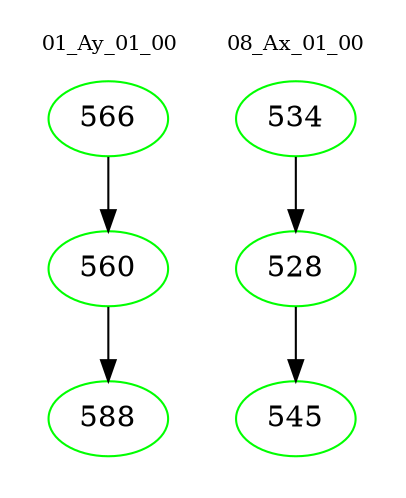 digraph{
subgraph cluster_0 {
color = white
label = "01_Ay_01_00";
fontsize=10;
T0_566 [label="566", color="green"]
T0_566 -> T0_560 [color="black"]
T0_560 [label="560", color="green"]
T0_560 -> T0_588 [color="black"]
T0_588 [label="588", color="green"]
}
subgraph cluster_1 {
color = white
label = "08_Ax_01_00";
fontsize=10;
T1_534 [label="534", color="green"]
T1_534 -> T1_528 [color="black"]
T1_528 [label="528", color="green"]
T1_528 -> T1_545 [color="black"]
T1_545 [label="545", color="green"]
}
}
